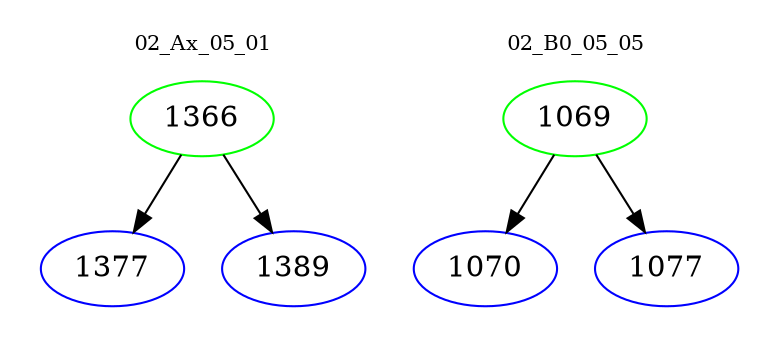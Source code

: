 digraph{
subgraph cluster_0 {
color = white
label = "02_Ax_05_01";
fontsize=10;
T0_1366 [label="1366", color="green"]
T0_1366 -> T0_1377 [color="black"]
T0_1377 [label="1377", color="blue"]
T0_1366 -> T0_1389 [color="black"]
T0_1389 [label="1389", color="blue"]
}
subgraph cluster_1 {
color = white
label = "02_B0_05_05";
fontsize=10;
T1_1069 [label="1069", color="green"]
T1_1069 -> T1_1070 [color="black"]
T1_1070 [label="1070", color="blue"]
T1_1069 -> T1_1077 [color="black"]
T1_1077 [label="1077", color="blue"]
}
}
